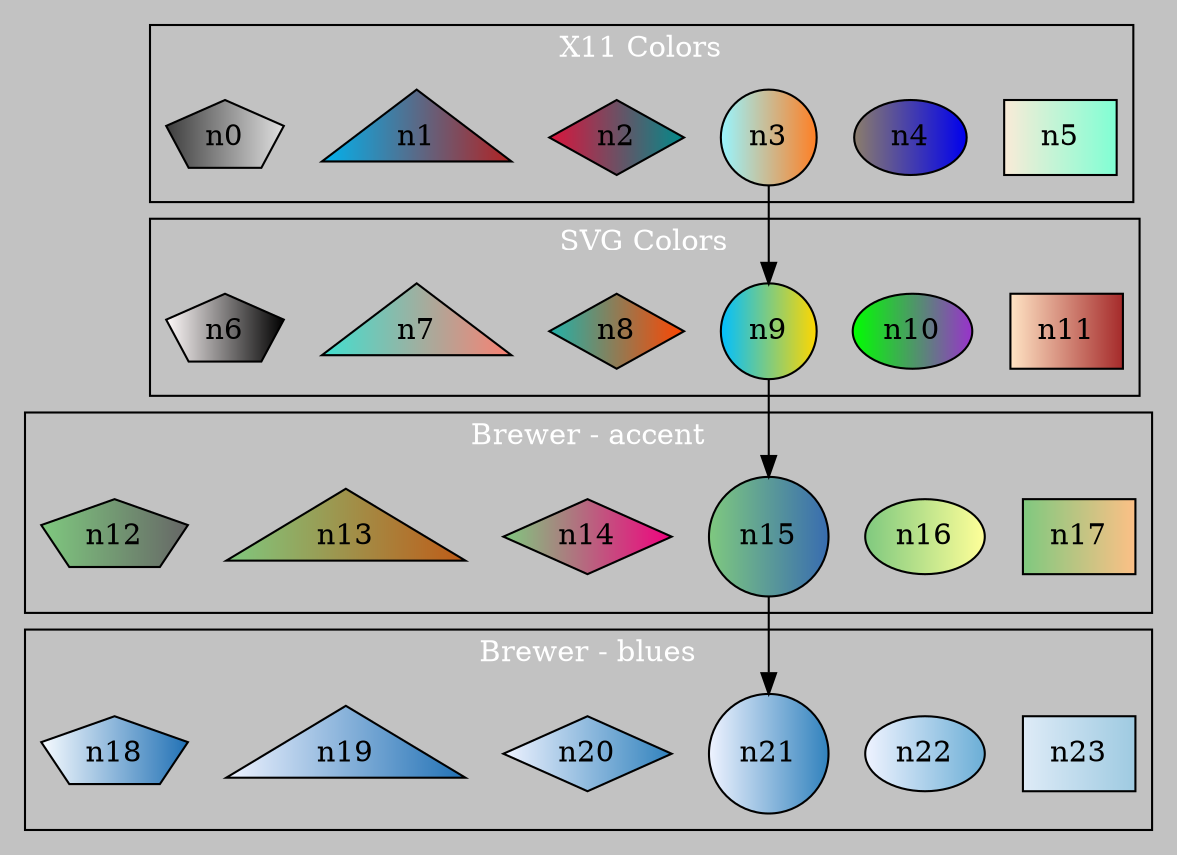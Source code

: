 
digraph unix {bgcolor=grey76


    subgraph cluster_1 { fontcolor=white
        node [ style=filled,shape="box",fillcolor="antiquewhite:aquamarine" ]n5;
        node [ shape="ellipse",fillcolor="bisque4:blue2" ]n4;
        node [ shape="circle",fillcolor="cadetblue1:chocolate1" ]n3;
        node [ shape="diamond",fillcolor="crimson:cyan4" ]n2;
        node [ shape="triangle",fillcolor="deepskyblue2:firebrick" ]n1;
        node [ shape="pentagon",fillcolor="gray24:gray88" ]n0;

        label = "X11 Colors";
    }
    subgraph cluster_2 { fontcolor=white
        node [ style=filled,shape="box",fillcolor="bisque:brown" ]n11;
        node [ shape="ellipse",fillcolor="green:darkorchid" ]n10;
        node [ shape="circle",fillcolor="deepskyblue:gold" ]n9;
        node [ shape="diamond",fillcolor="lightseagreen:orangered" ]n8;
        node [ shape="triangle",fillcolor="turquoise:salmon" ]n7;
        node [ shape="pentagon",fillcolor="snow:black" ]n6;

        label = "SVG Colors";
    }
    subgraph cluster_3 { fontcolor=white
        node [ style=filled,shape="box",fillcolor="/accent3/1:/accent3/3" ]n17;
        node [ shape="ellipse",fillcolor="/accent4/1:/accent4/4" ]n16;
        node [ shape="circle",fillcolor="/accent5/1:/accent5/5" ]n15;
        node [ shape="diamond",fillcolor="/accent6/1:/accent6/6" ]n14;
        node [ shape="triangle",fillcolor="/accent7/1:/accent7/7" ]n13;
        node [ shape="pentagon",fillcolor="/accent8/1:/accent8/8" ]n12;

        label = "Brewer - accent";
    }
    subgraph cluster_4 { fontcolor=white
        node [ style=filled,shape="box",fillcolor="/blues3/1:/blues3/2" ]n23;
        node [ shape="ellipse",fillcolor="/blues4/1:/blues4/3" ]n22;
        node [ shape="circle",fillcolor="/blues5/1:/blues5/4" ]n21;
        node [ shape="diamond",fillcolor="/blues6/1:/blues6/5" ]n20;
        node [ shape="triangle",fillcolor="/blues7/1:/blues7/6" ]n19;
        node [ shape="pentagon",fillcolor="/blues8/1:/blues8/7" ]n18;

        label = "Brewer - blues";
    }

n3 -> n9 -> n15 -> n21;
}
